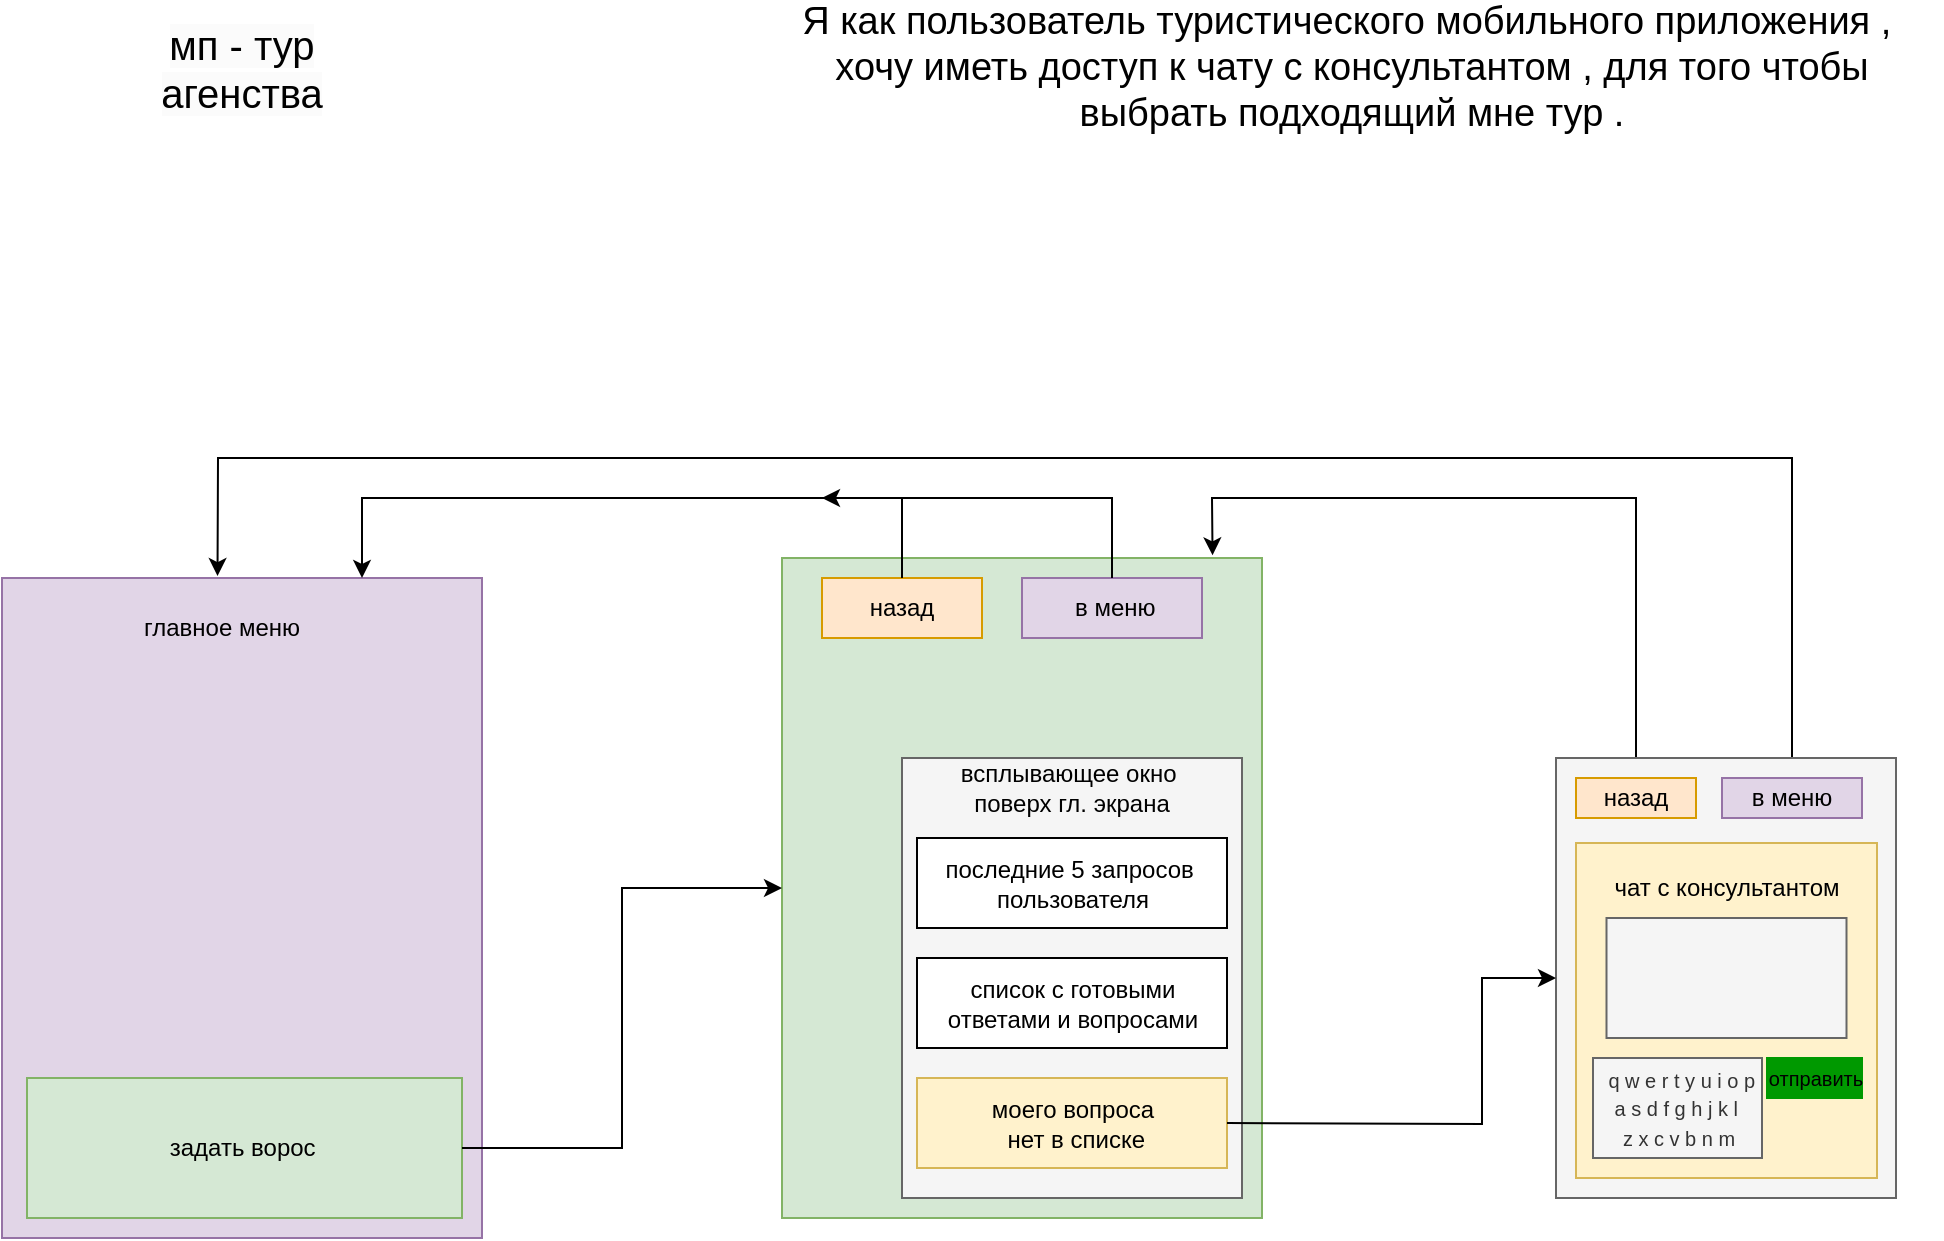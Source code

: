 <mxfile version="24.7.14">
  <diagram name="Страница — 1" id="Ma91BWil_ssSF-kNVNje">
    <mxGraphModel dx="860" dy="687" grid="1" gridSize="10" guides="1" tooltips="1" connect="1" arrows="1" fold="1" page="1" pageScale="1" pageWidth="827" pageHeight="1169" math="0" shadow="0">
      <root>
        <mxCell id="0" />
        <mxCell id="1" parent="0" />
        <mxCell id="qpSAZJQmiiE4QWzmZC8Z-1" value="" style="rounded=0;whiteSpace=wrap;html=1;fillColor=#e1d5e7;strokeColor=#9673a6;" vertex="1" parent="1">
          <mxGeometry x="50" y="560" width="240" height="330" as="geometry" />
        </mxCell>
        <mxCell id="qpSAZJQmiiE4QWzmZC8Z-2" value="Я как пользователь туристического мобильного приложения ,&amp;nbsp;&#xa;хочу иметь доступ к чату с консультантом , для того чтобы выбрать подходящий мне тур ." style="text;html=1;align=center;verticalAlign=middle;whiteSpace=wrap;rounded=0;fontSize=19;" vertex="1" parent="1">
          <mxGeometry x="430" y="290" width="590" height="30" as="geometry" />
        </mxCell>
        <mxCell id="qpSAZJQmiiE4QWzmZC8Z-3" value="&lt;span style=&quot;color: rgb(0, 0, 0); font-family: Helvetica; font-size: 20px; font-style: normal; font-variant-ligatures: normal; font-variant-caps: normal; font-weight: 400; letter-spacing: normal; orphans: 2; text-align: center; text-indent: 0px; text-transform: none; widows: 2; word-spacing: 0px; -webkit-text-stroke-width: 0px; white-space: normal; background-color: rgb(251, 251, 251); text-decoration-thickness: initial; text-decoration-style: initial; text-decoration-color: initial; float: none; display: inline !important;&quot;&gt;мп - тур агенства&lt;/span&gt;" style="text;html=1;align=center;verticalAlign=middle;whiteSpace=wrap;rounded=0;fontSize=20;" vertex="1" parent="1">
          <mxGeometry x="140" y="290" width="60" height="30" as="geometry" />
        </mxCell>
        <mxCell id="qpSAZJQmiiE4QWzmZC8Z-5" value="" style="rounded=0;whiteSpace=wrap;html=1;fillColor=#d5e8d4;strokeColor=#82b366;" vertex="1" parent="1">
          <mxGeometry x="440" y="550" width="240" height="330" as="geometry" />
        </mxCell>
        <mxCell id="qpSAZJQmiiE4QWzmZC8Z-7" value="назад" style="rounded=0;whiteSpace=wrap;html=1;fillColor=#ffe6cc;strokeColor=#d79b00;" vertex="1" parent="1">
          <mxGeometry x="460" y="560" width="80" height="30" as="geometry" />
        </mxCell>
        <mxCell id="qpSAZJQmiiE4QWzmZC8Z-9" value="&amp;nbsp;в меню" style="rounded=0;whiteSpace=wrap;html=1;fillColor=#e1d5e7;strokeColor=#9673a6;" vertex="1" parent="1">
          <mxGeometry x="560" y="560" width="90" height="30" as="geometry" />
        </mxCell>
        <mxCell id="qpSAZJQmiiE4QWzmZC8Z-12" value="" style="endArrow=classic;html=1;rounded=0;exitX=0.5;exitY=0;exitDx=0;exitDy=0;entryX=0.75;entryY=0;entryDx=0;entryDy=0;" edge="1" parent="1" source="qpSAZJQmiiE4QWzmZC8Z-7" target="qpSAZJQmiiE4QWzmZC8Z-1">
          <mxGeometry width="50" height="50" relative="1" as="geometry">
            <mxPoint x="530" y="740" as="sourcePoint" />
            <mxPoint x="580" y="690" as="targetPoint" />
            <Array as="points">
              <mxPoint x="500" y="520" />
              <mxPoint x="360" y="520" />
              <mxPoint x="230" y="520" />
            </Array>
          </mxGeometry>
        </mxCell>
        <mxCell id="qpSAZJQmiiE4QWzmZC8Z-13" value="" style="endArrow=classic;html=1;rounded=0;entryX=0.897;entryY=-0.004;entryDx=0;entryDy=0;exitX=0.5;exitY=0;exitDx=0;exitDy=0;entryPerimeter=0;" edge="1" parent="1" source="qpSAZJQmiiE4QWzmZC8Z-63" target="qpSAZJQmiiE4QWzmZC8Z-5">
          <mxGeometry width="50" height="50" relative="1" as="geometry">
            <mxPoint x="857" y="590" as="sourcePoint" />
            <mxPoint x="580" y="690" as="targetPoint" />
            <Array as="points">
              <mxPoint x="867" y="520" />
              <mxPoint x="655" y="520" />
            </Array>
          </mxGeometry>
        </mxCell>
        <mxCell id="qpSAZJQmiiE4QWzmZC8Z-14" value="главное меню" style="text;html=1;align=center;verticalAlign=middle;whiteSpace=wrap;rounded=0;" vertex="1" parent="1">
          <mxGeometry x="100" y="570" width="120" height="30" as="geometry" />
        </mxCell>
        <mxCell id="qpSAZJQmiiE4QWzmZC8Z-17" value="задать ворос&amp;nbsp;" style="rounded=0;whiteSpace=wrap;html=1;fillColor=#d5e8d4;strokeColor=#82b366;" vertex="1" parent="1">
          <mxGeometry x="62.5" y="810" width="217.5" height="70" as="geometry" />
        </mxCell>
        <mxCell id="qpSAZJQmiiE4QWzmZC8Z-18" value="" style="endArrow=classic;html=1;rounded=0;exitX=1;exitY=0.5;exitDx=0;exitDy=0;entryX=0;entryY=0.5;entryDx=0;entryDy=0;" edge="1" parent="1" source="qpSAZJQmiiE4QWzmZC8Z-17" target="qpSAZJQmiiE4QWzmZC8Z-5">
          <mxGeometry width="50" height="50" relative="1" as="geometry">
            <mxPoint x="530" y="740" as="sourcePoint" />
            <mxPoint x="580" y="690" as="targetPoint" />
            <Array as="points">
              <mxPoint x="360" y="845" />
              <mxPoint x="360" y="715" />
            </Array>
          </mxGeometry>
        </mxCell>
        <mxCell id="qpSAZJQmiiE4QWzmZC8Z-19" value="" style="endArrow=classic;html=1;rounded=0;exitX=0.5;exitY=0;exitDx=0;exitDy=0;" edge="1" parent="1" source="qpSAZJQmiiE4QWzmZC8Z-9">
          <mxGeometry width="50" height="50" relative="1" as="geometry">
            <mxPoint x="370" y="700" as="sourcePoint" />
            <mxPoint x="460" y="520" as="targetPoint" />
            <Array as="points">
              <mxPoint x="605" y="520" />
            </Array>
          </mxGeometry>
        </mxCell>
        <mxCell id="qpSAZJQmiiE4QWzmZC8Z-20" value="" style="endArrow=classic;html=1;rounded=0;exitX=0.5;exitY=0;exitDx=0;exitDy=0;entryX=0.449;entryY=-0.003;entryDx=0;entryDy=0;entryPerimeter=0;" edge="1" parent="1" source="qpSAZJQmiiE4QWzmZC8Z-64" target="qpSAZJQmiiE4QWzmZC8Z-1">
          <mxGeometry width="50" height="50" relative="1" as="geometry">
            <mxPoint x="985" y="575" as="sourcePoint" />
            <mxPoint x="90" y="490" as="targetPoint" />
            <Array as="points">
              <mxPoint x="945" y="500" />
              <mxPoint x="158" y="500" />
            </Array>
          </mxGeometry>
        </mxCell>
        <mxCell id="qpSAZJQmiiE4QWzmZC8Z-61" value="" style="rounded=0;whiteSpace=wrap;html=1;fillColor=#f5f5f5;strokeColor=#666666;fontColor=#333333;" vertex="1" parent="1">
          <mxGeometry x="500" y="650" width="170" height="220" as="geometry" />
        </mxCell>
        <mxCell id="qpSAZJQmiiE4QWzmZC8Z-62" value="" style="rounded=0;whiteSpace=wrap;html=1;fillColor=#f5f5f5;strokeColor=#666666;fontColor=#333333;" vertex="1" parent="1">
          <mxGeometry x="827" y="650" width="170" height="220" as="geometry" />
        </mxCell>
        <mxCell id="qpSAZJQmiiE4QWzmZC8Z-63" value="назад" style="rounded=0;whiteSpace=wrap;html=1;fillColor=#ffe6cc;strokeColor=#d79b00;" vertex="1" parent="1">
          <mxGeometry x="837" y="660" width="60" height="20" as="geometry" />
        </mxCell>
        <mxCell id="qpSAZJQmiiE4QWzmZC8Z-64" value="в меню" style="rounded=0;whiteSpace=wrap;html=1;fillColor=#e1d5e7;strokeColor=#9673a6;" vertex="1" parent="1">
          <mxGeometry x="910" y="660" width="70" height="20" as="geometry" />
        </mxCell>
        <mxCell id="qpSAZJQmiiE4QWzmZC8Z-65" value="всплывающее окно&amp;nbsp;&lt;br&gt;поверх гл. экрана" style="text;html=1;align=center;verticalAlign=middle;whiteSpace=wrap;rounded=0;" vertex="1" parent="1">
          <mxGeometry x="500" y="650" width="170" height="30" as="geometry" />
        </mxCell>
        <mxCell id="qpSAZJQmiiE4QWzmZC8Z-66" value="последние 5 запросов&amp;nbsp;&lt;div&gt;пользователя&lt;/div&gt;" style="rounded=0;whiteSpace=wrap;html=1;" vertex="1" parent="1">
          <mxGeometry x="507.5" y="690" width="155" height="45" as="geometry" />
        </mxCell>
        <mxCell id="qpSAZJQmiiE4QWzmZC8Z-69" value="список с готовыми ответами и вопросами" style="rounded=0;whiteSpace=wrap;html=1;" vertex="1" parent="1">
          <mxGeometry x="507.5" y="750" width="155" height="45" as="geometry" />
        </mxCell>
        <mxCell id="qpSAZJQmiiE4QWzmZC8Z-70" value="моего вопроса&lt;div&gt;&amp;nbsp;нет в списке&lt;/div&gt;" style="rounded=0;whiteSpace=wrap;html=1;fillColor=#fff2cc;strokeColor=#d6b656;" vertex="1" parent="1">
          <mxGeometry x="507.5" y="810" width="155" height="45" as="geometry" />
        </mxCell>
        <mxCell id="qpSAZJQmiiE4QWzmZC8Z-71" value="" style="endArrow=classic;html=1;rounded=0;exitX=1;exitY=0.5;exitDx=0;exitDy=0;entryX=0;entryY=0.5;entryDx=0;entryDy=0;" edge="1" parent="1" source="qpSAZJQmiiE4QWzmZC8Z-70" target="qpSAZJQmiiE4QWzmZC8Z-62">
          <mxGeometry width="50" height="50" relative="1" as="geometry">
            <mxPoint x="290" y="855" as="sourcePoint" />
            <mxPoint x="450" y="725" as="targetPoint" />
            <Array as="points">
              <mxPoint x="790" y="833" />
              <mxPoint x="790" y="760" />
            </Array>
          </mxGeometry>
        </mxCell>
        <mxCell id="qpSAZJQmiiE4QWzmZC8Z-72" value="" style="rounded=0;whiteSpace=wrap;html=1;fillColor=#fff2cc;strokeColor=#d6b656;" vertex="1" parent="1">
          <mxGeometry x="837" y="692.5" width="150.5" height="167.5" as="geometry" />
        </mxCell>
        <mxCell id="qpSAZJQmiiE4QWzmZC8Z-73" value="чат с консультантом" style="text;html=1;align=center;verticalAlign=middle;whiteSpace=wrap;rounded=0;" vertex="1" parent="1">
          <mxGeometry x="840.75" y="700" width="143" height="30" as="geometry" />
        </mxCell>
        <mxCell id="qpSAZJQmiiE4QWzmZC8Z-74" value="&lt;font style=&quot;font-size: 10px;&quot;&gt;&amp;nbsp;q w e r t y u i o p&lt;br&gt;a s d f g h j k l&amp;nbsp;&lt;br&gt;z x c v b n m&lt;/font&gt;" style="rounded=0;whiteSpace=wrap;html=1;fillColor=#f5f5f5;strokeColor=#666666;fontColor=#333333;" vertex="1" parent="1">
          <mxGeometry x="845.5" y="800" width="84.5" height="50" as="geometry" />
        </mxCell>
        <mxCell id="qpSAZJQmiiE4QWzmZC8Z-77" value="&lt;font style=&quot;font-size: 10px;&quot;&gt;отправить&lt;/font&gt;" style="rounded=0;whiteSpace=wrap;html=1;fillColor=#009900;strokeColor=#009900;" vertex="1" parent="1">
          <mxGeometry x="932.5" y="800" width="47.5" height="20" as="geometry" />
        </mxCell>
        <mxCell id="qpSAZJQmiiE4QWzmZC8Z-78" value="" style="rounded=0;whiteSpace=wrap;html=1;fillColor=#f5f5f5;strokeColor=#666666;fontColor=#333333;" vertex="1" parent="1">
          <mxGeometry x="852.25" y="730" width="120" height="60" as="geometry" />
        </mxCell>
      </root>
    </mxGraphModel>
  </diagram>
</mxfile>
